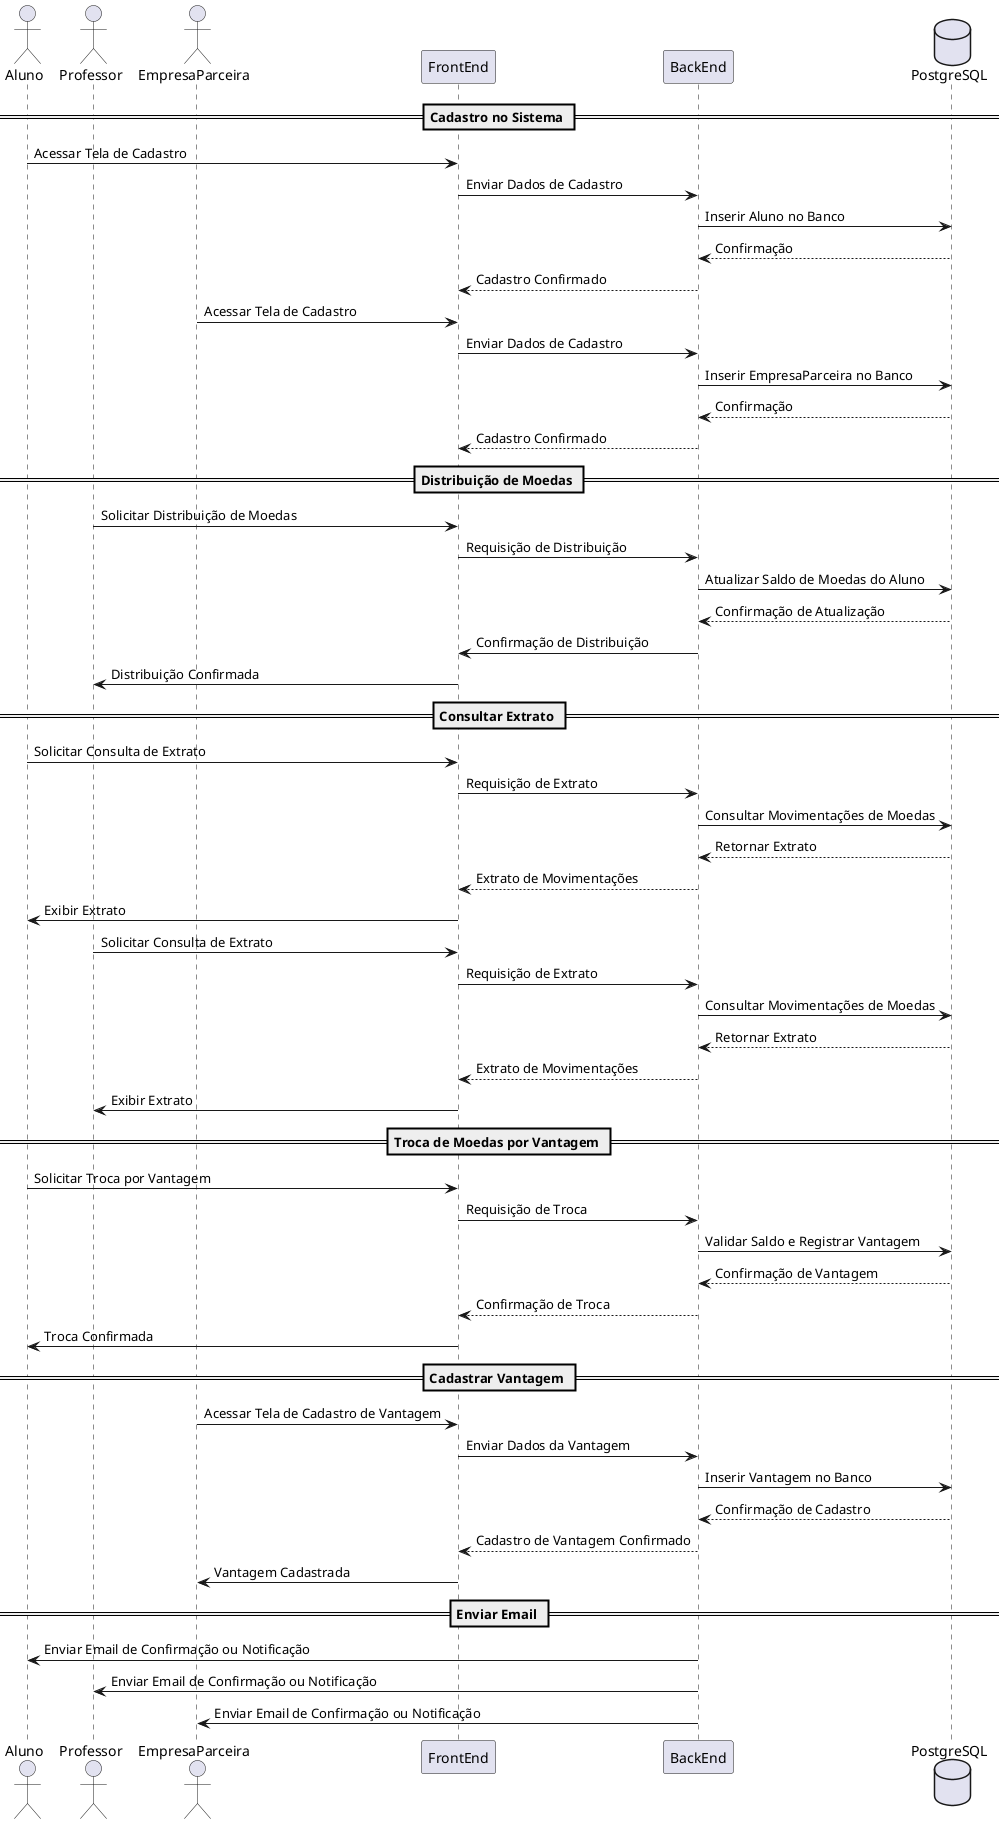 @startuml
actor Aluno
actor Professor
actor EmpresaParceira
participant FrontEnd
participant BackEnd
database PostgreSQL as BD

== Cadastro no Sistema ==
Aluno -> FrontEnd: Acessar Tela de Cadastro
FrontEnd -> BackEnd: Enviar Dados de Cadastro
BackEnd -> BD: Inserir Aluno no Banco
BD --> BackEnd: Confirmação
BackEnd --> FrontEnd: Cadastro Confirmado

EmpresaParceira -> FrontEnd: Acessar Tela de Cadastro
FrontEnd -> BackEnd: Enviar Dados de Cadastro
BackEnd -> BD: Inserir EmpresaParceira no Banco
BD --> BackEnd: Confirmação
BackEnd --> FrontEnd: Cadastro Confirmado

== Distribuição de Moedas ==
Professor -> FrontEnd: Solicitar Distribuição de Moedas
FrontEnd -> BackEnd: Requisição de Distribuição
BackEnd -> BD: Atualizar Saldo de Moedas do Aluno
BD --> BackEnd: Confirmação de Atualização
BackEnd -> FrontEnd: Confirmação de Distribuição
FrontEnd -> Professor: Distribuição Confirmada

== Consultar Extrato ==
Aluno -> FrontEnd: Solicitar Consulta de Extrato
FrontEnd -> BackEnd: Requisição de Extrato
BackEnd -> BD: Consultar Movimentações de Moedas
BD --> BackEnd: Retornar Extrato
BackEnd --> FrontEnd: Extrato de Movimentações
FrontEnd -> Aluno: Exibir Extrato

Professor -> FrontEnd: Solicitar Consulta de Extrato
FrontEnd -> BackEnd: Requisição de Extrato
BackEnd -> BD: Consultar Movimentações de Moedas
BD --> BackEnd: Retornar Extrato
BackEnd --> FrontEnd: Extrato de Movimentações
FrontEnd -> Professor: Exibir Extrato

== Troca de Moedas por Vantagem ==
Aluno -> FrontEnd: Solicitar Troca por Vantagem
FrontEnd -> BackEnd: Requisição de Troca
BackEnd -> BD: Validar Saldo e Registrar Vantagem
BD --> BackEnd: Confirmação de Vantagem
BackEnd --> FrontEnd: Confirmação de Troca
FrontEnd -> Aluno: Troca Confirmada

== Cadastrar Vantagem ==
EmpresaParceira -> FrontEnd: Acessar Tela de Cadastro de Vantagem
FrontEnd -> BackEnd: Enviar Dados da Vantagem
BackEnd -> BD: Inserir Vantagem no Banco
BD --> BackEnd: Confirmação de Cadastro
BackEnd --> FrontEnd: Cadastro de Vantagem Confirmado
FrontEnd -> EmpresaParceira: Vantagem Cadastrada

== Enviar Email ==
BackEnd -> Aluno: Enviar Email de Confirmação ou Notificação
BackEnd -> Professor: Enviar Email de Confirmação ou Notificação
BackEnd -> EmpresaParceira: Enviar Email de Confirmação ou Notificação

@enduml
